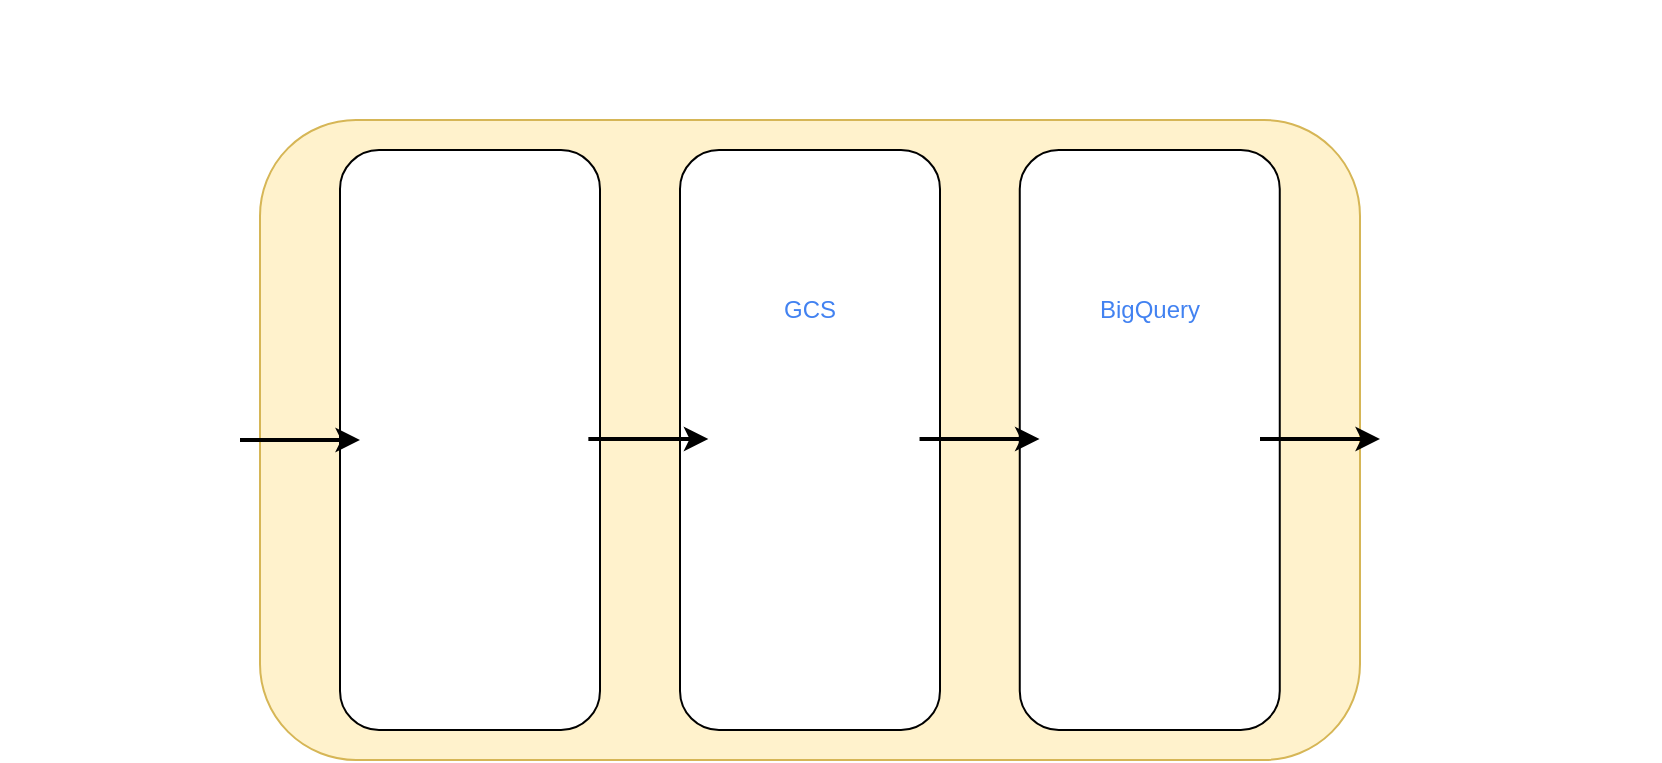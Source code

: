 <mxfile version="21.1.5" type="device">
  <diagram name="Page-1" id="q4skpg_crhsEUaq13dCe">
    <mxGraphModel dx="1324" dy="825" grid="1" gridSize="10" guides="1" tooltips="1" connect="1" arrows="1" fold="1" page="1" pageScale="1" pageWidth="850" pageHeight="1100" background="none" math="0" shadow="0">
      <root>
        <mxCell id="0" />
        <mxCell id="1" parent="0" />
        <mxCell id="f35TPlmRHD-43wabTEe5-2" value="" style="rounded=1;whiteSpace=wrap;html=1;movable=1;resizable=1;rotatable=1;deletable=1;editable=1;locked=0;connectable=1;fillColor=#fff2cc;strokeColor=#d6b656;" vertex="1" parent="1">
          <mxGeometry x="140" y="300" width="550" height="320" as="geometry" />
        </mxCell>
        <mxCell id="f35TPlmRHD-43wabTEe5-21" value="" style="rounded=1;whiteSpace=wrap;html=1;" vertex="1" parent="1">
          <mxGeometry x="180.0" y="315" width="130" height="290" as="geometry" />
        </mxCell>
        <mxCell id="f35TPlmRHD-43wabTEe5-20" value="" style="rounded=1;whiteSpace=wrap;html=1;" vertex="1" parent="1">
          <mxGeometry x="350" y="315" width="130" height="290" as="geometry" />
        </mxCell>
        <mxCell id="f35TPlmRHD-43wabTEe5-14" value="" style="rounded=1;whiteSpace=wrap;html=1;" vertex="1" parent="1">
          <mxGeometry x="519.88" y="315" width="130" height="290" as="geometry" />
        </mxCell>
        <mxCell id="f35TPlmRHD-43wabTEe5-1" value="" style="shape=image;imageAspect=0;aspect=fixed;verticalLabelPosition=bottom;verticalAlign=top;image=https://upload.wikimedia.org/wikipedia/commons/thumb/6/69/IMDB_Logo_2016.svg/575px-IMDB_Logo_2016.svg.png?20200406194337;" vertex="1" parent="1">
          <mxGeometry x="10" y="430" width="119.08" height="60" as="geometry" />
        </mxCell>
        <mxCell id="f35TPlmRHD-43wabTEe5-6" value="" style="shape=image;imageAspect=0;aspect=fixed;verticalLabelPosition=bottom;verticalAlign=top;image=https://www.outsystems.com/Forge_BL/rest/ComponentThumbnail/GetURL_ComponentThumbnail?ProjectImageId=30315;" vertex="1" parent="1">
          <mxGeometry x="370" y="400" width="90" height="90" as="geometry" />
        </mxCell>
        <mxCell id="f35TPlmRHD-43wabTEe5-7" value="" style="shape=image;imageAspect=0;aspect=fixed;verticalLabelPosition=bottom;verticalAlign=top;image=https://cdn.icon-icons.com/icons2/2699/PNG/512/google_bigquery_logo_icon_168150.png;" vertex="1" parent="1">
          <mxGeometry x="539.88" y="400" width="90" height="90" as="geometry" />
        </mxCell>
        <mxCell id="f35TPlmRHD-43wabTEe5-8" value="" style="shape=image;imageAspect=0;aspect=fixed;verticalLabelPosition=bottom;verticalAlign=top;image=https://upload.wikimedia.org/wikipedia/commons/thumb/f/f3/Apache_Spark_logo.svg/2560px-Apache_Spark_logo.svg.png;" vertex="1" parent="1">
          <mxGeometry x="187.22" y="530" width="115.55" height="60" as="geometry" />
        </mxCell>
        <mxCell id="f35TPlmRHD-43wabTEe5-9" value="" style="shape=image;imageAspect=0;aspect=fixed;verticalLabelPosition=bottom;verticalAlign=top;image=https://i1.wp.com/softwareengineeringdaily.com/wp-content/uploads/2020/04/Prefect.png?resize=730%2C389&amp;ssl=1;" vertex="1" parent="1">
          <mxGeometry x="140" y="240.0" width="158.95" height="84.67" as="geometry" />
        </mxCell>
        <mxCell id="f35TPlmRHD-43wabTEe5-10" value="" style="shape=image;imageAspect=0;aspect=fixed;verticalLabelPosition=bottom;verticalAlign=top;image=https://d33wubrfki0l68.cloudfront.net/38a468b6bb7aeae799ea43bb9510af0753b90d91/42e9b/img/dbt-logo.svg;" vertex="1" parent="1">
          <mxGeometry x="529.77" y="550" width="110.23" height="40" as="geometry" />
        </mxCell>
        <mxCell id="f35TPlmRHD-43wabTEe5-11" value="" style="shape=image;imageAspect=0;aspect=fixed;verticalLabelPosition=bottom;verticalAlign=top;image=https://datawarehouse.io/wp-content/uploads/2020/04/looker-studio-1k.png;" vertex="1" parent="1">
          <mxGeometry x="700" y="390" width="140" height="140" as="geometry" />
        </mxCell>
        <mxCell id="f35TPlmRHD-43wabTEe5-12" value="" style="shape=image;imageAspect=0;aspect=fixed;verticalLabelPosition=bottom;verticalAlign=top;image=https://geo-python-site.readthedocs.io/en/latest/_images/pandas_logo.png;" vertex="1" parent="1">
          <mxGeometry x="364.18" y="530" width="101.63" height="60" as="geometry" />
        </mxCell>
        <mxCell id="f35TPlmRHD-43wabTEe5-19" value="" style="shape=image;imageAspect=0;aspect=fixed;verticalLabelPosition=bottom;verticalAlign=top;image=https://pythonforundergradengineers.com/posts/zappa/images/flask_icon.png;" vertex="1" parent="1">
          <mxGeometry x="70" y="249.51" width="127.22" height="130.49" as="geometry" />
        </mxCell>
        <mxCell id="f35TPlmRHD-43wabTEe5-22" value="" style="shape=image;imageAspect=0;aspect=fixed;verticalLabelPosition=bottom;verticalAlign=top;image=https://d33wubrfki0l68.cloudfront.net/71c06092efb06fcf30ebecdfda4ff6514ae3112d/aa352/blog/parquet-file-format-big-data-r/parquet-logo.png;" vertex="1" parent="1">
          <mxGeometry x="192.55" y="410" width="104.9" height="70" as="geometry" />
        </mxCell>
        <mxCell id="f35TPlmRHD-43wabTEe5-23" value="" style="endArrow=classic;html=1;rounded=0;strokeWidth=2;" edge="1" parent="1">
          <mxGeometry width="50" height="50" relative="1" as="geometry">
            <mxPoint x="130" y="460" as="sourcePoint" />
            <mxPoint x="190" y="460" as="targetPoint" />
          </mxGeometry>
        </mxCell>
        <mxCell id="f35TPlmRHD-43wabTEe5-24" value="" style="endArrow=classic;html=1;rounded=0;strokeWidth=2;" edge="1" parent="1">
          <mxGeometry width="50" height="50" relative="1" as="geometry">
            <mxPoint x="304.18" y="459.5" as="sourcePoint" />
            <mxPoint x="364.18" y="459.5" as="targetPoint" />
          </mxGeometry>
        </mxCell>
        <mxCell id="f35TPlmRHD-43wabTEe5-25" value="" style="endArrow=classic;html=1;rounded=0;strokeWidth=2;" edge="1" parent="1">
          <mxGeometry width="50" height="50" relative="1" as="geometry">
            <mxPoint x="469.77" y="459.5" as="sourcePoint" />
            <mxPoint x="529.77" y="459.5" as="targetPoint" />
          </mxGeometry>
        </mxCell>
        <mxCell id="f35TPlmRHD-43wabTEe5-26" value="" style="endArrow=classic;html=1;rounded=0;strokeWidth=2;" edge="1" parent="1">
          <mxGeometry width="50" height="50" relative="1" as="geometry">
            <mxPoint x="640" y="459.5" as="sourcePoint" />
            <mxPoint x="700" y="459.5" as="targetPoint" />
          </mxGeometry>
        </mxCell>
        <mxCell id="f35TPlmRHD-43wabTEe5-27" value="&lt;font color=&quot;#4282f1&quot;&gt;GCS&lt;/font&gt;" style="text;strokeColor=none;align=center;fillColor=none;html=1;verticalAlign=middle;whiteSpace=wrap;rounded=0;" vertex="1" parent="1">
          <mxGeometry x="385" y="380" width="60" height="30" as="geometry" />
        </mxCell>
        <mxCell id="f35TPlmRHD-43wabTEe5-28" value="&lt;font color=&quot;#4282f1&quot;&gt;BigQuery&lt;/font&gt;" style="text;strokeColor=none;align=center;fillColor=none;html=1;verticalAlign=middle;whiteSpace=wrap;rounded=0;" vertex="1" parent="1">
          <mxGeometry x="554.88" y="380" width="60" height="30" as="geometry" />
        </mxCell>
      </root>
    </mxGraphModel>
  </diagram>
</mxfile>
